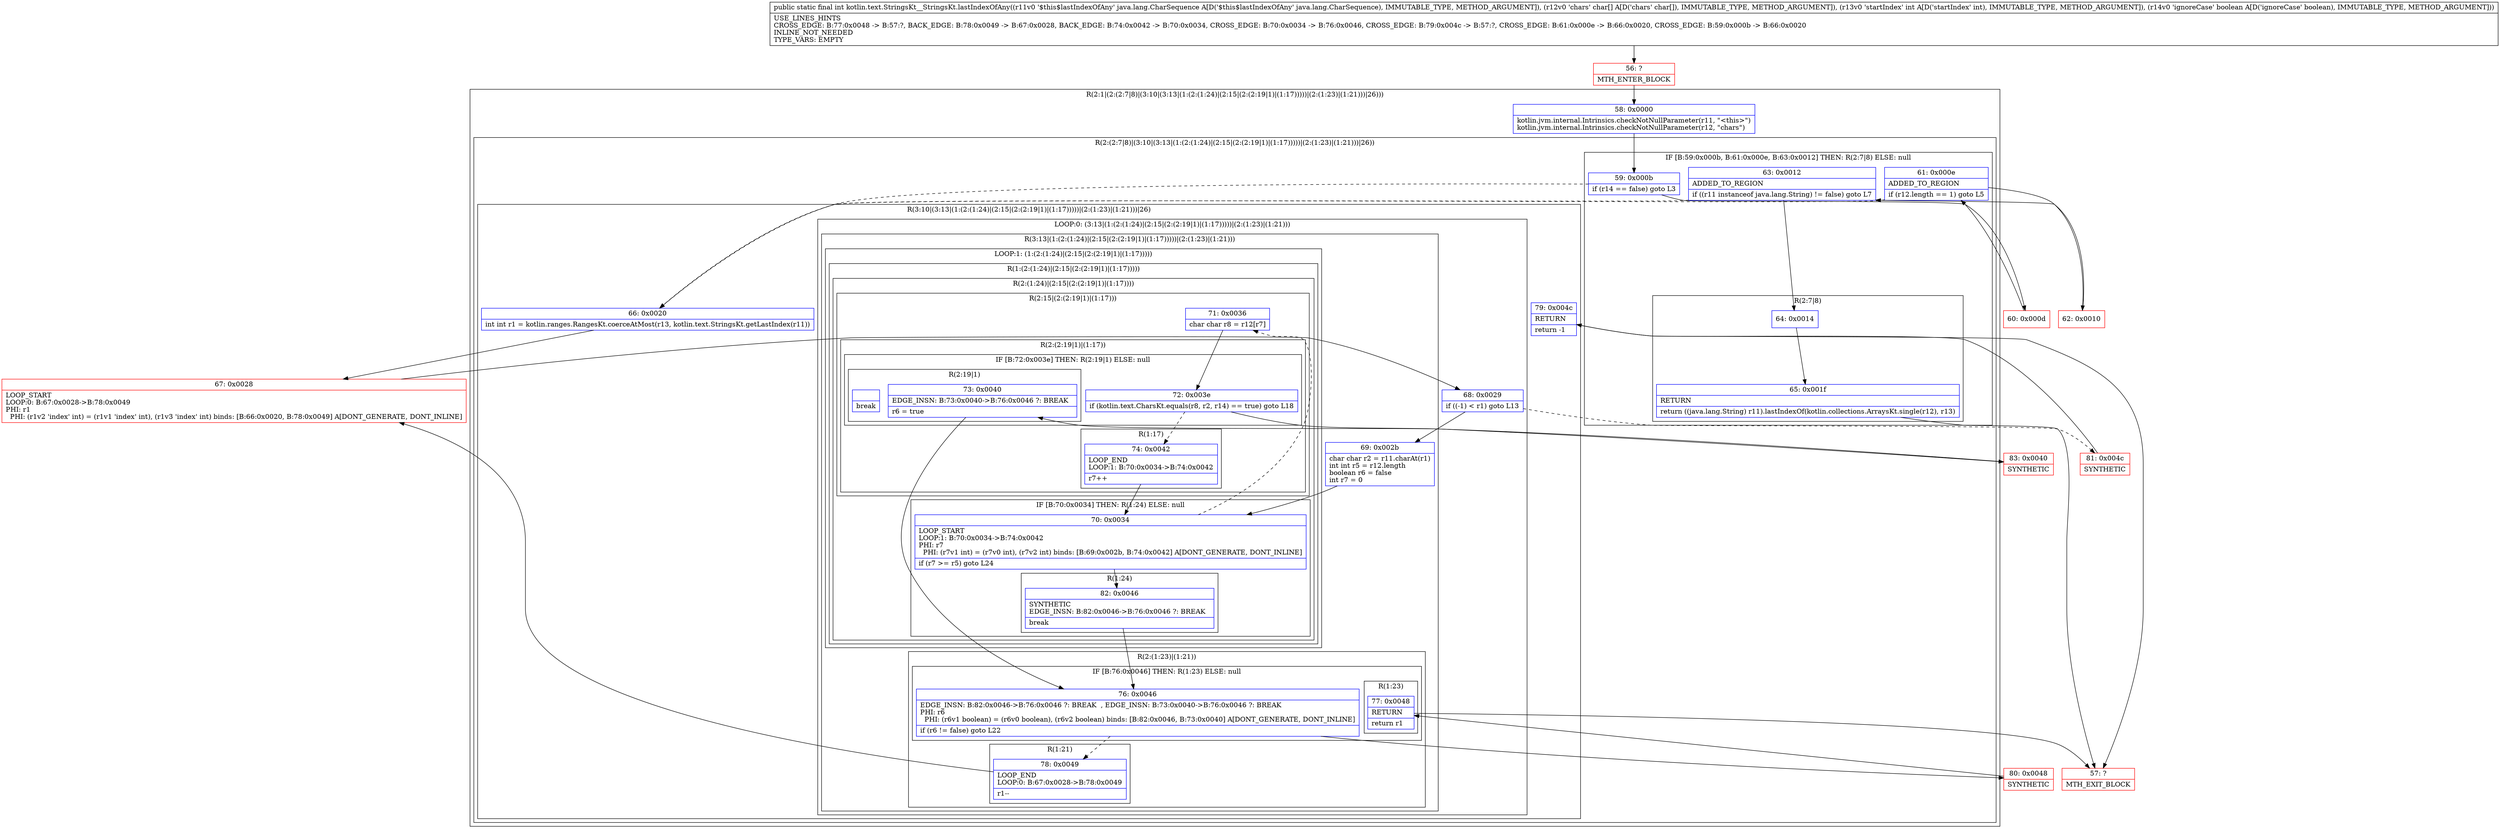 digraph "CFG forkotlin.text.StringsKt__StringsKt.lastIndexOfAny(Ljava\/lang\/CharSequence;[CIZ)I" {
subgraph cluster_Region_297303733 {
label = "R(2:1|(2:(2:7|8)|(3:10|(3:13|(1:(2:(1:24)|(2:15|(2:(2:19|1)|(1:17)))))|(2:(1:23)|(1:21)))|26)))";
node [shape=record,color=blue];
Node_58 [shape=record,label="{58\:\ 0x0000|kotlin.jvm.internal.Intrinsics.checkNotNullParameter(r11, \"\<this\>\")\lkotlin.jvm.internal.Intrinsics.checkNotNullParameter(r12, \"chars\")\l}"];
subgraph cluster_Region_1747641276 {
label = "R(2:(2:7|8)|(3:10|(3:13|(1:(2:(1:24)|(2:15|(2:(2:19|1)|(1:17)))))|(2:(1:23)|(1:21)))|26))";
node [shape=record,color=blue];
subgraph cluster_IfRegion_311400561 {
label = "IF [B:59:0x000b, B:61:0x000e, B:63:0x0012] THEN: R(2:7|8) ELSE: null";
node [shape=record,color=blue];
Node_59 [shape=record,label="{59\:\ 0x000b|if (r14 == false) goto L3\l}"];
Node_61 [shape=record,label="{61\:\ 0x000e|ADDED_TO_REGION\l|if (r12.length == 1) goto L5\l}"];
Node_63 [shape=record,label="{63\:\ 0x0012|ADDED_TO_REGION\l|if ((r11 instanceof java.lang.String) != false) goto L7\l}"];
subgraph cluster_Region_819727709 {
label = "R(2:7|8)";
node [shape=record,color=blue];
Node_64 [shape=record,label="{64\:\ 0x0014}"];
Node_65 [shape=record,label="{65\:\ 0x001f|RETURN\l|return ((java.lang.String) r11).lastIndexOf(kotlin.collections.ArraysKt.single(r12), r13)\l}"];
}
}
subgraph cluster_Region_466375254 {
label = "R(3:10|(3:13|(1:(2:(1:24)|(2:15|(2:(2:19|1)|(1:17)))))|(2:(1:23)|(1:21)))|26)";
node [shape=record,color=blue];
Node_66 [shape=record,label="{66\:\ 0x0020|int int r1 = kotlin.ranges.RangesKt.coerceAtMost(r13, kotlin.text.StringsKt.getLastIndex(r11))\l}"];
subgraph cluster_LoopRegion_55005550 {
label = "LOOP:0: (3:13|(1:(2:(1:24)|(2:15|(2:(2:19|1)|(1:17)))))|(2:(1:23)|(1:21)))";
node [shape=record,color=blue];
Node_68 [shape=record,label="{68\:\ 0x0029|if ((\-1) \< r1) goto L13\l}"];
subgraph cluster_Region_1673161309 {
label = "R(3:13|(1:(2:(1:24)|(2:15|(2:(2:19|1)|(1:17)))))|(2:(1:23)|(1:21)))";
node [shape=record,color=blue];
Node_69 [shape=record,label="{69\:\ 0x002b|char char r2 = r11.charAt(r1)\lint int r5 = r12.length\lboolean r6 = false\lint r7 = 0\l}"];
subgraph cluster_LoopRegion_1648590885 {
label = "LOOP:1: (1:(2:(1:24)|(2:15|(2:(2:19|1)|(1:17)))))";
node [shape=record,color=blue];
subgraph cluster_Region_1573632210 {
label = "R(1:(2:(1:24)|(2:15|(2:(2:19|1)|(1:17)))))";
node [shape=record,color=blue];
subgraph cluster_Region_862584586 {
label = "R(2:(1:24)|(2:15|(2:(2:19|1)|(1:17))))";
node [shape=record,color=blue];
subgraph cluster_IfRegion_950839761 {
label = "IF [B:70:0x0034] THEN: R(1:24) ELSE: null";
node [shape=record,color=blue];
Node_70 [shape=record,label="{70\:\ 0x0034|LOOP_START\lLOOP:1: B:70:0x0034\-\>B:74:0x0042\lPHI: r7 \l  PHI: (r7v1 int) = (r7v0 int), (r7v2 int) binds: [B:69:0x002b, B:74:0x0042] A[DONT_GENERATE, DONT_INLINE]\l|if (r7 \>= r5) goto L24\l}"];
subgraph cluster_Region_1670359775 {
label = "R(1:24)";
node [shape=record,color=blue];
Node_82 [shape=record,label="{82\:\ 0x0046|SYNTHETIC\lEDGE_INSN: B:82:0x0046\-\>B:76:0x0046 ?: BREAK  \l|break\l}"];
}
}
subgraph cluster_Region_1129877938 {
label = "R(2:15|(2:(2:19|1)|(1:17)))";
node [shape=record,color=blue];
Node_71 [shape=record,label="{71\:\ 0x0036|char char r8 = r12[r7]\l}"];
subgraph cluster_Region_498289699 {
label = "R(2:(2:19|1)|(1:17))";
node [shape=record,color=blue];
subgraph cluster_IfRegion_594031746 {
label = "IF [B:72:0x003e] THEN: R(2:19|1) ELSE: null";
node [shape=record,color=blue];
Node_72 [shape=record,label="{72\:\ 0x003e|if (kotlin.text.CharsKt.equals(r8, r2, r14) == true) goto L18\l}"];
subgraph cluster_Region_150258715 {
label = "R(2:19|1)";
node [shape=record,color=blue];
Node_73 [shape=record,label="{73\:\ 0x0040|EDGE_INSN: B:73:0x0040\-\>B:76:0x0046 ?: BREAK  \l|r6 = true\l}"];
Node_InsnContainer_490629743 [shape=record,label="{|break\l}"];
}
}
subgraph cluster_Region_518476190 {
label = "R(1:17)";
node [shape=record,color=blue];
Node_74 [shape=record,label="{74\:\ 0x0042|LOOP_END\lLOOP:1: B:70:0x0034\-\>B:74:0x0042\l|r7++\l}"];
}
}
}
}
}
}
subgraph cluster_Region_1641236333 {
label = "R(2:(1:23)|(1:21))";
node [shape=record,color=blue];
subgraph cluster_IfRegion_2085205681 {
label = "IF [B:76:0x0046] THEN: R(1:23) ELSE: null";
node [shape=record,color=blue];
Node_76 [shape=record,label="{76\:\ 0x0046|EDGE_INSN: B:82:0x0046\-\>B:76:0x0046 ?: BREAK  , EDGE_INSN: B:73:0x0040\-\>B:76:0x0046 ?: BREAK  \lPHI: r6 \l  PHI: (r6v1 boolean) = (r6v0 boolean), (r6v2 boolean) binds: [B:82:0x0046, B:73:0x0040] A[DONT_GENERATE, DONT_INLINE]\l|if (r6 != false) goto L22\l}"];
subgraph cluster_Region_446552734 {
label = "R(1:23)";
node [shape=record,color=blue];
Node_77 [shape=record,label="{77\:\ 0x0048|RETURN\l|return r1\l}"];
}
}
subgraph cluster_Region_2146207352 {
label = "R(1:21)";
node [shape=record,color=blue];
Node_78 [shape=record,label="{78\:\ 0x0049|LOOP_END\lLOOP:0: B:67:0x0028\-\>B:78:0x0049\l|r1\-\-\l}"];
}
}
}
}
Node_79 [shape=record,label="{79\:\ 0x004c|RETURN\l|return \-1\l}"];
}
}
}
Node_56 [shape=record,color=red,label="{56\:\ ?|MTH_ENTER_BLOCK\l}"];
Node_60 [shape=record,color=red,label="{60\:\ 0x000d}"];
Node_62 [shape=record,color=red,label="{62\:\ 0x0010}"];
Node_57 [shape=record,color=red,label="{57\:\ ?|MTH_EXIT_BLOCK\l}"];
Node_67 [shape=record,color=red,label="{67\:\ 0x0028|LOOP_START\lLOOP:0: B:67:0x0028\-\>B:78:0x0049\lPHI: r1 \l  PHI: (r1v2 'index' int) = (r1v1 'index' int), (r1v3 'index' int) binds: [B:66:0x0020, B:78:0x0049] A[DONT_GENERATE, DONT_INLINE]\l}"];
Node_83 [shape=record,color=red,label="{83\:\ 0x0040|SYNTHETIC\l}"];
Node_80 [shape=record,color=red,label="{80\:\ 0x0048|SYNTHETIC\l}"];
Node_81 [shape=record,color=red,label="{81\:\ 0x004c|SYNTHETIC\l}"];
MethodNode[shape=record,label="{public static final int kotlin.text.StringsKt__StringsKt.lastIndexOfAny((r11v0 '$this$lastIndexOfAny' java.lang.CharSequence A[D('$this$lastIndexOfAny' java.lang.CharSequence), IMMUTABLE_TYPE, METHOD_ARGUMENT]), (r12v0 'chars' char[] A[D('chars' char[]), IMMUTABLE_TYPE, METHOD_ARGUMENT]), (r13v0 'startIndex' int A[D('startIndex' int), IMMUTABLE_TYPE, METHOD_ARGUMENT]), (r14v0 'ignoreCase' boolean A[D('ignoreCase' boolean), IMMUTABLE_TYPE, METHOD_ARGUMENT]))  | USE_LINES_HINTS\lCROSS_EDGE: B:77:0x0048 \-\> B:57:?, BACK_EDGE: B:78:0x0049 \-\> B:67:0x0028, BACK_EDGE: B:74:0x0042 \-\> B:70:0x0034, CROSS_EDGE: B:70:0x0034 \-\> B:76:0x0046, CROSS_EDGE: B:79:0x004c \-\> B:57:?, CROSS_EDGE: B:61:0x000e \-\> B:66:0x0020, CROSS_EDGE: B:59:0x000b \-\> B:66:0x0020\lINLINE_NOT_NEEDED\lTYPE_VARS: EMPTY\l}"];
MethodNode -> Node_56;Node_58 -> Node_59;
Node_59 -> Node_60;
Node_59 -> Node_66[style=dashed];
Node_61 -> Node_62;
Node_61 -> Node_66[style=dashed];
Node_63 -> Node_64;
Node_63 -> Node_66[style=dashed];
Node_64 -> Node_65;
Node_65 -> Node_57;
Node_66 -> Node_67;
Node_68 -> Node_69;
Node_68 -> Node_81[style=dashed];
Node_69 -> Node_70;
Node_70 -> Node_71[style=dashed];
Node_70 -> Node_82;
Node_82 -> Node_76;
Node_71 -> Node_72;
Node_72 -> Node_74[style=dashed];
Node_72 -> Node_83;
Node_73 -> Node_76;
Node_74 -> Node_70;
Node_76 -> Node_78[style=dashed];
Node_76 -> Node_80;
Node_77 -> Node_57;
Node_78 -> Node_67;
Node_79 -> Node_57;
Node_56 -> Node_58;
Node_60 -> Node_61;
Node_62 -> Node_63;
Node_67 -> Node_68;
Node_83 -> Node_73;
Node_80 -> Node_77;
Node_81 -> Node_79;
}

